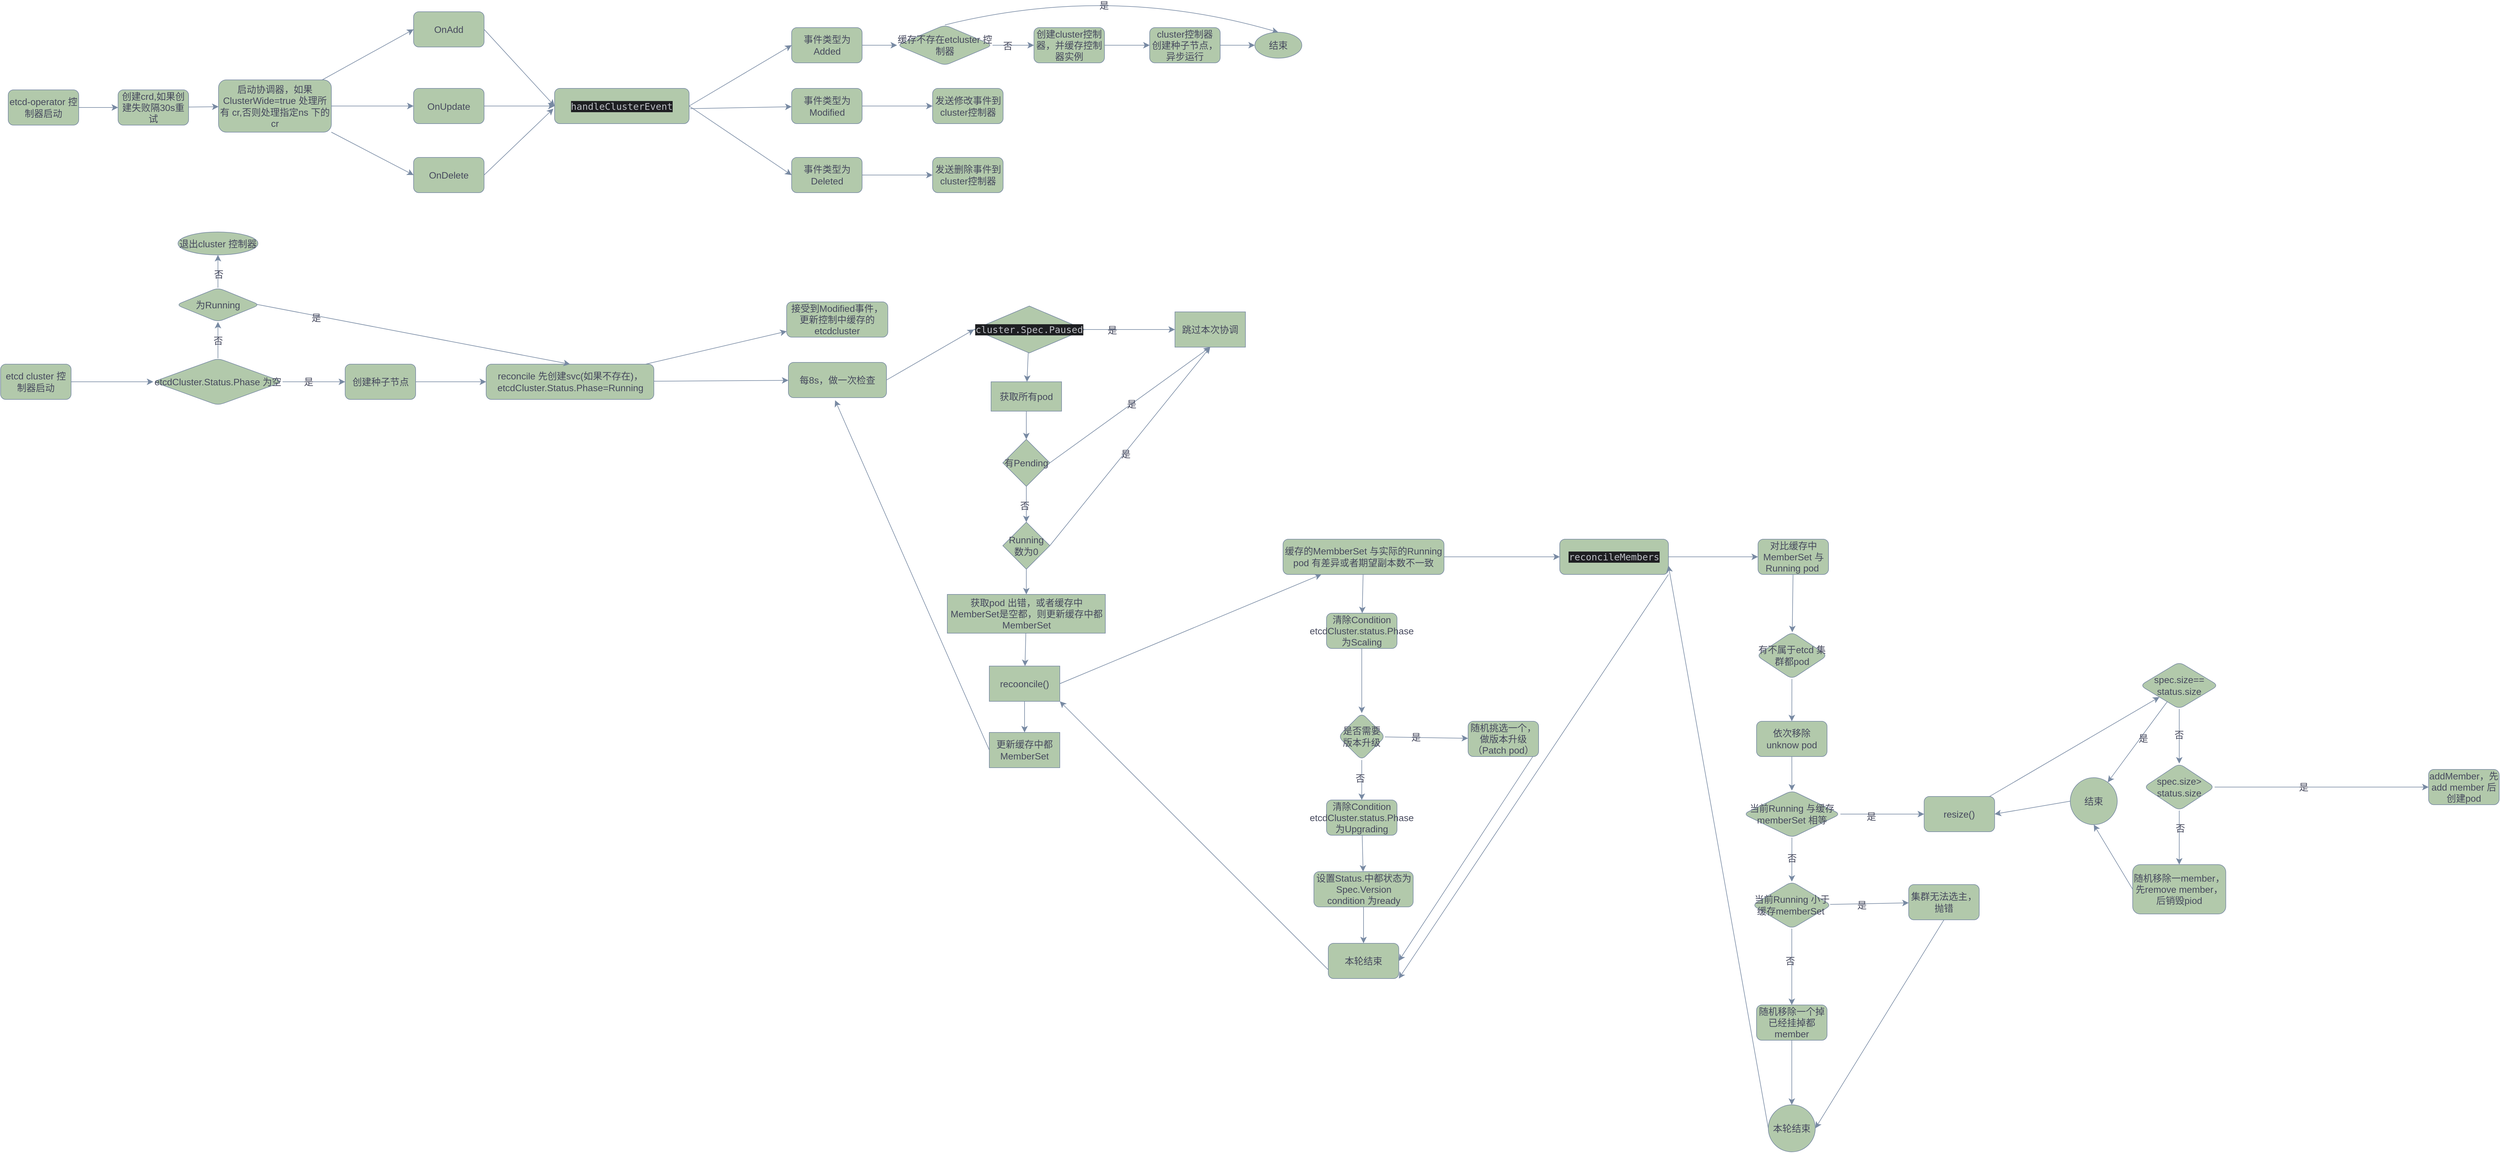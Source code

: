 <mxfile version="21.6.1" type="device">
  <diagram name="第 1 页" id="QfMilVkRRvpR1CRPy8CU">
    <mxGraphModel dx="1672" dy="1399" grid="0" gridSize="10" guides="1" tooltips="1" connect="1" arrows="1" fold="1" page="0" pageScale="1" pageWidth="827" pageHeight="1169" math="0" shadow="0">
      <root>
        <mxCell id="0" />
        <mxCell id="1" parent="0" />
        <mxCell id="2ge_CpL_9uQx44L6cXL9-6" value="" style="edgeStyle=none;curved=1;rounded=0;orthogonalLoop=1;jettySize=auto;html=1;fontSize=12;startSize=8;endSize=8;labelBackgroundColor=none;strokeColor=#788AA3;fontColor=default;" edge="1" parent="1" source="2ge_CpL_9uQx44L6cXL9-1" target="2ge_CpL_9uQx44L6cXL9-5">
          <mxGeometry relative="1" as="geometry" />
        </mxCell>
        <mxCell id="2ge_CpL_9uQx44L6cXL9-1" value="etcd-operator 控制器启动" style="rounded=1;whiteSpace=wrap;html=1;fontSize=16;flipH=1;labelBackgroundColor=none;fillColor=#B2C9AB;strokeColor=#788AA3;fontColor=#46495D;" vertex="1" parent="1">
          <mxGeometry x="-98" y="53" width="120" height="60" as="geometry" />
        </mxCell>
        <mxCell id="2ge_CpL_9uQx44L6cXL9-8" value="" style="edgeStyle=none;curved=1;rounded=0;orthogonalLoop=1;jettySize=auto;html=1;fontSize=12;startSize=8;endSize=8;labelBackgroundColor=none;strokeColor=#788AA3;fontColor=default;" edge="1" parent="1" source="2ge_CpL_9uQx44L6cXL9-5" target="2ge_CpL_9uQx44L6cXL9-7">
          <mxGeometry relative="1" as="geometry" />
        </mxCell>
        <mxCell id="2ge_CpL_9uQx44L6cXL9-5" value="创建crd,如果创建失败隔30s重试" style="whiteSpace=wrap;html=1;fontSize=16;rounded=1;flipH=1;labelBackgroundColor=none;fillColor=#B2C9AB;strokeColor=#788AA3;fontColor=#46495D;" vertex="1" parent="1">
          <mxGeometry x="89" y="53" width="120" height="60" as="geometry" />
        </mxCell>
        <mxCell id="2ge_CpL_9uQx44L6cXL9-10" value="" style="edgeStyle=none;curved=1;rounded=0;orthogonalLoop=1;jettySize=auto;html=1;fontSize=12;startSize=8;endSize=8;entryX=0;entryY=0.5;entryDx=0;entryDy=0;labelBackgroundColor=none;strokeColor=#788AA3;fontColor=default;" edge="1" parent="1" source="2ge_CpL_9uQx44L6cXL9-7" target="2ge_CpL_9uQx44L6cXL9-9">
          <mxGeometry relative="1" as="geometry" />
        </mxCell>
        <mxCell id="2ge_CpL_9uQx44L6cXL9-12" value="" style="edgeStyle=none;curved=1;rounded=0;orthogonalLoop=1;jettySize=auto;html=1;fontSize=12;startSize=8;endSize=8;labelBackgroundColor=none;strokeColor=#788AA3;fontColor=default;" edge="1" parent="1" source="2ge_CpL_9uQx44L6cXL9-7" target="2ge_CpL_9uQx44L6cXL9-11">
          <mxGeometry relative="1" as="geometry" />
        </mxCell>
        <mxCell id="2ge_CpL_9uQx44L6cXL9-13" style="edgeStyle=none;curved=1;rounded=0;orthogonalLoop=1;jettySize=auto;html=1;exitX=1;exitY=1;exitDx=0;exitDy=0;fontSize=12;startSize=8;endSize=8;entryX=0;entryY=0.5;entryDx=0;entryDy=0;labelBackgroundColor=none;strokeColor=#788AA3;fontColor=default;" edge="1" parent="1" source="2ge_CpL_9uQx44L6cXL9-7" target="2ge_CpL_9uQx44L6cXL9-14">
          <mxGeometry relative="1" as="geometry">
            <mxPoint x="582" y="189" as="targetPoint" />
          </mxGeometry>
        </mxCell>
        <mxCell id="2ge_CpL_9uQx44L6cXL9-7" value="启动协调器，如果ClusterWide=true 处理所有 cr,否则处理指定ns 下的cr" style="whiteSpace=wrap;html=1;fontSize=16;rounded=1;flipH=1;labelBackgroundColor=none;fillColor=#B2C9AB;strokeColor=#788AA3;fontColor=#46495D;" vertex="1" parent="1">
          <mxGeometry x="260" y="36" width="192" height="89" as="geometry" />
        </mxCell>
        <mxCell id="2ge_CpL_9uQx44L6cXL9-18" style="edgeStyle=none;curved=1;rounded=0;orthogonalLoop=1;jettySize=auto;html=1;exitX=1;exitY=0.5;exitDx=0;exitDy=0;entryX=0;entryY=0.5;entryDx=0;entryDy=0;fontSize=12;startSize=8;endSize=8;labelBackgroundColor=none;strokeColor=#788AA3;fontColor=default;" edge="1" parent="1" source="2ge_CpL_9uQx44L6cXL9-9" target="2ge_CpL_9uQx44L6cXL9-15">
          <mxGeometry relative="1" as="geometry" />
        </mxCell>
        <mxCell id="2ge_CpL_9uQx44L6cXL9-9" value="OnAdd" style="whiteSpace=wrap;html=1;fontSize=16;rounded=1;labelBackgroundColor=none;fillColor=#B2C9AB;strokeColor=#788AA3;fontColor=#46495D;" vertex="1" parent="1">
          <mxGeometry x="592" y="-80" width="120" height="60" as="geometry" />
        </mxCell>
        <mxCell id="2ge_CpL_9uQx44L6cXL9-16" value="" style="edgeStyle=none;curved=1;rounded=0;orthogonalLoop=1;jettySize=auto;html=1;fontSize=12;startSize=8;endSize=8;labelBackgroundColor=none;strokeColor=#788AA3;fontColor=default;" edge="1" parent="1" source="2ge_CpL_9uQx44L6cXL9-11" target="2ge_CpL_9uQx44L6cXL9-15">
          <mxGeometry relative="1" as="geometry" />
        </mxCell>
        <mxCell id="2ge_CpL_9uQx44L6cXL9-11" value="OnUpdate" style="whiteSpace=wrap;html=1;fontSize=16;rounded=1;labelBackgroundColor=none;fillColor=#B2C9AB;strokeColor=#788AA3;fontColor=#46495D;" vertex="1" parent="1">
          <mxGeometry x="592" y="50.5" width="120" height="60" as="geometry" />
        </mxCell>
        <mxCell id="2ge_CpL_9uQx44L6cXL9-17" style="edgeStyle=none;curved=1;rounded=0;orthogonalLoop=1;jettySize=auto;html=1;exitX=1;exitY=0.5;exitDx=0;exitDy=0;fontSize=12;startSize=8;endSize=8;labelBackgroundColor=none;strokeColor=#788AA3;fontColor=default;" edge="1" parent="1" source="2ge_CpL_9uQx44L6cXL9-14">
          <mxGeometry relative="1" as="geometry">
            <mxPoint x="830" y="85" as="targetPoint" />
          </mxGeometry>
        </mxCell>
        <mxCell id="2ge_CpL_9uQx44L6cXL9-14" value="OnDelete" style="whiteSpace=wrap;html=1;fontSize=16;rounded=1;labelBackgroundColor=none;fillColor=#B2C9AB;strokeColor=#788AA3;fontColor=#46495D;" vertex="1" parent="1">
          <mxGeometry x="592" y="168" width="120" height="60" as="geometry" />
        </mxCell>
        <mxCell id="2ge_CpL_9uQx44L6cXL9-20" value="" style="edgeStyle=none;curved=1;rounded=0;orthogonalLoop=1;jettySize=auto;html=1;fontSize=12;startSize=8;endSize=8;labelBackgroundColor=none;strokeColor=#788AA3;fontColor=default;" edge="1" parent="1" target="2ge_CpL_9uQx44L6cXL9-19">
          <mxGeometry relative="1" as="geometry">
            <mxPoint x="1063" y="85" as="sourcePoint" />
          </mxGeometry>
        </mxCell>
        <mxCell id="2ge_CpL_9uQx44L6cXL9-24" style="edgeStyle=none;curved=1;rounded=0;orthogonalLoop=1;jettySize=auto;html=1;entryX=0;entryY=0.5;entryDx=0;entryDy=0;fontSize=12;startSize=8;endSize=8;exitX=1;exitY=0.5;exitDx=0;exitDy=0;labelBackgroundColor=none;strokeColor=#788AA3;fontColor=default;" edge="1" parent="1" source="2ge_CpL_9uQx44L6cXL9-15" target="2ge_CpL_9uQx44L6cXL9-21">
          <mxGeometry relative="1" as="geometry">
            <mxPoint x="1066" y="74" as="sourcePoint" />
          </mxGeometry>
        </mxCell>
        <mxCell id="2ge_CpL_9uQx44L6cXL9-25" style="edgeStyle=none;curved=1;rounded=0;orthogonalLoop=1;jettySize=auto;html=1;exitX=1;exitY=0.5;exitDx=0;exitDy=0;entryX=0;entryY=0.5;entryDx=0;entryDy=0;fontSize=12;startSize=8;endSize=8;labelBackgroundColor=none;strokeColor=#788AA3;fontColor=default;" edge="1" parent="1" source="2ge_CpL_9uQx44L6cXL9-15" target="2ge_CpL_9uQx44L6cXL9-23">
          <mxGeometry relative="1" as="geometry" />
        </mxCell>
        <mxCell id="2ge_CpL_9uQx44L6cXL9-15" value="&lt;div style=&quot;background-color:#1e1f22;color:#bcbec4&quot;&gt;&lt;pre style=&quot;font-family:&#39;JetBrains Mono&#39;,monospace;font-size:12.0pt;&quot;&gt;handleClusterEvent&lt;/pre&gt;&lt;/div&gt;" style="whiteSpace=wrap;html=1;fontSize=16;rounded=1;labelBackgroundColor=none;fillColor=#B2C9AB;strokeColor=#788AA3;fontColor=#46495D;" vertex="1" parent="1">
          <mxGeometry x="832" y="50.5" width="229" height="60" as="geometry" />
        </mxCell>
        <mxCell id="2ge_CpL_9uQx44L6cXL9-38" value="" style="edgeStyle=none;curved=1;rounded=0;orthogonalLoop=1;jettySize=auto;html=1;fontSize=12;startSize=8;endSize=8;labelBackgroundColor=none;strokeColor=#788AA3;fontColor=default;" edge="1" parent="1" source="2ge_CpL_9uQx44L6cXL9-19" target="2ge_CpL_9uQx44L6cXL9-37">
          <mxGeometry relative="1" as="geometry" />
        </mxCell>
        <mxCell id="2ge_CpL_9uQx44L6cXL9-19" value="事件类型为Modified" style="whiteSpace=wrap;html=1;fontSize=16;rounded=1;labelBackgroundColor=none;fillColor=#B2C9AB;strokeColor=#788AA3;fontColor=#46495D;" vertex="1" parent="1">
          <mxGeometry x="1235.5" y="50.5" width="120" height="60" as="geometry" />
        </mxCell>
        <mxCell id="2ge_CpL_9uQx44L6cXL9-27" value="" style="edgeStyle=none;curved=1;rounded=0;orthogonalLoop=1;jettySize=auto;html=1;fontSize=12;startSize=8;endSize=8;labelBackgroundColor=none;strokeColor=#788AA3;fontColor=default;" edge="1" parent="1" source="2ge_CpL_9uQx44L6cXL9-21" target="2ge_CpL_9uQx44L6cXL9-26">
          <mxGeometry relative="1" as="geometry" />
        </mxCell>
        <mxCell id="2ge_CpL_9uQx44L6cXL9-21" value="事件类型为Added" style="whiteSpace=wrap;html=1;fontSize=16;rounded=1;labelBackgroundColor=none;fillColor=#B2C9AB;strokeColor=#788AA3;fontColor=#46495D;" vertex="1" parent="1">
          <mxGeometry x="1235.5" y="-53" width="120" height="60" as="geometry" />
        </mxCell>
        <mxCell id="2ge_CpL_9uQx44L6cXL9-40" value="" style="edgeStyle=none;curved=1;rounded=0;orthogonalLoop=1;jettySize=auto;html=1;fontSize=12;startSize=8;endSize=8;labelBackgroundColor=none;strokeColor=#788AA3;fontColor=default;" edge="1" parent="1" source="2ge_CpL_9uQx44L6cXL9-23" target="2ge_CpL_9uQx44L6cXL9-39">
          <mxGeometry relative="1" as="geometry" />
        </mxCell>
        <mxCell id="2ge_CpL_9uQx44L6cXL9-23" value="事件类型为Deleted" style="whiteSpace=wrap;html=1;fontSize=16;rounded=1;labelBackgroundColor=none;fillColor=#B2C9AB;strokeColor=#788AA3;fontColor=#46495D;" vertex="1" parent="1">
          <mxGeometry x="1235.5" y="168" width="120" height="60" as="geometry" />
        </mxCell>
        <mxCell id="2ge_CpL_9uQx44L6cXL9-29" value="" style="edgeStyle=none;curved=1;rounded=0;orthogonalLoop=1;jettySize=auto;html=1;fontSize=12;startSize=8;endSize=8;labelBackgroundColor=none;strokeColor=#788AA3;fontColor=default;" edge="1" parent="1" source="2ge_CpL_9uQx44L6cXL9-26" target="2ge_CpL_9uQx44L6cXL9-28">
          <mxGeometry relative="1" as="geometry" />
        </mxCell>
        <mxCell id="2ge_CpL_9uQx44L6cXL9-30" value="否" style="edgeLabel;html=1;align=center;verticalAlign=middle;resizable=0;points=[];fontSize=16;labelBackgroundColor=none;fontColor=#46495D;" vertex="1" connectable="0" parent="2ge_CpL_9uQx44L6cXL9-29">
          <mxGeometry x="-0.313" y="-1" relative="1" as="geometry">
            <mxPoint x="1" as="offset" />
          </mxGeometry>
        </mxCell>
        <mxCell id="2ge_CpL_9uQx44L6cXL9-35" style="edgeStyle=none;curved=1;rounded=0;orthogonalLoop=1;jettySize=auto;html=1;exitX=0.5;exitY=0;exitDx=0;exitDy=0;entryX=0.5;entryY=0;entryDx=0;entryDy=0;fontSize=12;startSize=8;endSize=8;labelBackgroundColor=none;strokeColor=#788AA3;fontColor=default;" edge="1" parent="1" source="2ge_CpL_9uQx44L6cXL9-26" target="2ge_CpL_9uQx44L6cXL9-33">
          <mxGeometry relative="1" as="geometry">
            <Array as="points">
              <mxPoint x="1780" y="-128" />
            </Array>
          </mxGeometry>
        </mxCell>
        <mxCell id="2ge_CpL_9uQx44L6cXL9-36" value="是" style="edgeLabel;html=1;align=center;verticalAlign=middle;resizable=0;points=[];fontSize=16;labelBackgroundColor=none;fontColor=#46495D;" vertex="1" connectable="0" parent="2ge_CpL_9uQx44L6cXL9-35">
          <mxGeometry x="-0.079" y="-33" relative="1" as="geometry">
            <mxPoint as="offset" />
          </mxGeometry>
        </mxCell>
        <mxCell id="2ge_CpL_9uQx44L6cXL9-26" value="缓存不存在etcluster 控制器" style="rhombus;whiteSpace=wrap;html=1;fontSize=16;rounded=1;labelBackgroundColor=none;fillColor=#B2C9AB;strokeColor=#788AA3;fontColor=#46495D;" vertex="1" parent="1">
          <mxGeometry x="1415" y="-57.5" width="162.5" height="69" as="geometry" />
        </mxCell>
        <mxCell id="2ge_CpL_9uQx44L6cXL9-32" value="" style="edgeStyle=none;curved=1;rounded=0;orthogonalLoop=1;jettySize=auto;html=1;fontSize=12;startSize=8;endSize=8;labelBackgroundColor=none;strokeColor=#788AA3;fontColor=default;" edge="1" parent="1" source="2ge_CpL_9uQx44L6cXL9-28" target="2ge_CpL_9uQx44L6cXL9-31">
          <mxGeometry relative="1" as="geometry" />
        </mxCell>
        <mxCell id="2ge_CpL_9uQx44L6cXL9-28" value="创建cluster控制器，并缓存控制器实例" style="whiteSpace=wrap;html=1;fontSize=16;rounded=1;labelBackgroundColor=none;fillColor=#B2C9AB;strokeColor=#788AA3;fontColor=#46495D;" vertex="1" parent="1">
          <mxGeometry x="1648" y="-53" width="120" height="60" as="geometry" />
        </mxCell>
        <mxCell id="2ge_CpL_9uQx44L6cXL9-34" value="" style="edgeStyle=none;curved=1;rounded=0;orthogonalLoop=1;jettySize=auto;html=1;fontSize=12;startSize=8;endSize=8;labelBackgroundColor=none;strokeColor=#788AA3;fontColor=default;" edge="1" parent="1" source="2ge_CpL_9uQx44L6cXL9-31" target="2ge_CpL_9uQx44L6cXL9-33">
          <mxGeometry relative="1" as="geometry" />
        </mxCell>
        <mxCell id="2ge_CpL_9uQx44L6cXL9-31" value="cluster控制器&lt;br&gt;创建种子节点，异步运行" style="whiteSpace=wrap;html=1;fontSize=16;rounded=1;labelBackgroundColor=none;fillColor=#B2C9AB;strokeColor=#788AA3;fontColor=#46495D;" vertex="1" parent="1">
          <mxGeometry x="1845" y="-53" width="120" height="60" as="geometry" />
        </mxCell>
        <mxCell id="2ge_CpL_9uQx44L6cXL9-33" value="结束" style="ellipse;whiteSpace=wrap;html=1;fontSize=16;rounded=1;labelBackgroundColor=none;fillColor=#B2C9AB;strokeColor=#788AA3;fontColor=#46495D;" vertex="1" parent="1">
          <mxGeometry x="2024" y="-45" width="80" height="44" as="geometry" />
        </mxCell>
        <mxCell id="2ge_CpL_9uQx44L6cXL9-37" value="发送修改事件到cluster控制器" style="whiteSpace=wrap;html=1;fontSize=16;rounded=1;labelBackgroundColor=none;fillColor=#B2C9AB;strokeColor=#788AA3;fontColor=#46495D;" vertex="1" parent="1">
          <mxGeometry x="1475.5" y="50.5" width="120" height="60" as="geometry" />
        </mxCell>
        <mxCell id="2ge_CpL_9uQx44L6cXL9-39" value="发送删除事件到cluster控制器" style="whiteSpace=wrap;html=1;fontSize=16;rounded=1;labelBackgroundColor=none;fillColor=#B2C9AB;strokeColor=#788AA3;fontColor=#46495D;" vertex="1" parent="1">
          <mxGeometry x="1475.5" y="168" width="120" height="60" as="geometry" />
        </mxCell>
        <mxCell id="2ge_CpL_9uQx44L6cXL9-49" value="" style="edgeStyle=none;curved=1;rounded=0;orthogonalLoop=1;jettySize=auto;html=1;fontSize=12;startSize=8;endSize=8;labelBackgroundColor=none;strokeColor=#788AA3;fontColor=default;" edge="1" parent="1" source="2ge_CpL_9uQx44L6cXL9-41" target="2ge_CpL_9uQx44L6cXL9-48">
          <mxGeometry relative="1" as="geometry" />
        </mxCell>
        <mxCell id="2ge_CpL_9uQx44L6cXL9-41" value="etcd cluster 控制器启动" style="rounded=1;whiteSpace=wrap;html=1;fontSize=16;labelBackgroundColor=none;fillColor=#B2C9AB;strokeColor=#788AA3;fontColor=#46495D;" vertex="1" parent="1">
          <mxGeometry x="-111" y="520" width="120" height="60" as="geometry" />
        </mxCell>
        <mxCell id="2ge_CpL_9uQx44L6cXL9-47" value="" style="edgeStyle=none;curved=1;rounded=0;orthogonalLoop=1;jettySize=auto;html=1;fontSize=12;startSize=8;endSize=8;labelBackgroundColor=none;strokeColor=#788AA3;fontColor=default;" edge="1" parent="1" source="2ge_CpL_9uQx44L6cXL9-44" target="2ge_CpL_9uQx44L6cXL9-46">
          <mxGeometry relative="1" as="geometry" />
        </mxCell>
        <mxCell id="2ge_CpL_9uQx44L6cXL9-44" value="创建种子节点" style="whiteSpace=wrap;html=1;fontSize=16;rounded=1;labelBackgroundColor=none;fillColor=#B2C9AB;strokeColor=#788AA3;fontColor=#46495D;" vertex="1" parent="1">
          <mxGeometry x="475.5" y="520" width="120" height="60" as="geometry" />
        </mxCell>
        <mxCell id="2ge_CpL_9uQx44L6cXL9-61" value="" style="edgeStyle=none;curved=1;rounded=0;orthogonalLoop=1;jettySize=auto;html=1;fontSize=12;startSize=8;endSize=8;labelBackgroundColor=none;strokeColor=#788AA3;fontColor=default;" edge="1" parent="1" source="2ge_CpL_9uQx44L6cXL9-46" target="2ge_CpL_9uQx44L6cXL9-60">
          <mxGeometry relative="1" as="geometry" />
        </mxCell>
        <mxCell id="2ge_CpL_9uQx44L6cXL9-63" value="" style="edgeStyle=none;curved=1;rounded=0;orthogonalLoop=1;jettySize=auto;html=1;fontSize=12;startSize=8;endSize=8;labelBackgroundColor=none;strokeColor=#788AA3;fontColor=default;" edge="1" parent="1" source="2ge_CpL_9uQx44L6cXL9-46" target="2ge_CpL_9uQx44L6cXL9-62">
          <mxGeometry relative="1" as="geometry" />
        </mxCell>
        <mxCell id="2ge_CpL_9uQx44L6cXL9-46" value="reconcile 先创建svc(如果不存在)，etcdCluster.Status.Phase=Running" style="whiteSpace=wrap;html=1;fontSize=16;rounded=1;labelBackgroundColor=none;fillColor=#B2C9AB;strokeColor=#788AA3;fontColor=#46495D;" vertex="1" parent="1">
          <mxGeometry x="715.5" y="520" width="285.5" height="60" as="geometry" />
        </mxCell>
        <mxCell id="2ge_CpL_9uQx44L6cXL9-50" style="edgeStyle=none;curved=1;rounded=0;orthogonalLoop=1;jettySize=auto;html=1;entryX=0;entryY=0.5;entryDx=0;entryDy=0;fontSize=12;startSize=8;endSize=8;labelBackgroundColor=none;strokeColor=#788AA3;fontColor=default;" edge="1" parent="1" source="2ge_CpL_9uQx44L6cXL9-48" target="2ge_CpL_9uQx44L6cXL9-44">
          <mxGeometry relative="1" as="geometry" />
        </mxCell>
        <mxCell id="2ge_CpL_9uQx44L6cXL9-51" value="是" style="edgeLabel;html=1;align=center;verticalAlign=middle;resizable=0;points=[];fontSize=16;labelBackgroundColor=none;fontColor=#46495D;" vertex="1" connectable="0" parent="2ge_CpL_9uQx44L6cXL9-50">
          <mxGeometry x="-0.174" relative="1" as="geometry">
            <mxPoint as="offset" />
          </mxGeometry>
        </mxCell>
        <mxCell id="2ge_CpL_9uQx44L6cXL9-53" value="" style="edgeStyle=none;curved=1;rounded=0;orthogonalLoop=1;jettySize=auto;html=1;fontSize=12;startSize=8;endSize=8;labelBackgroundColor=none;strokeColor=#788AA3;fontColor=default;" edge="1" parent="1" source="2ge_CpL_9uQx44L6cXL9-48" target="2ge_CpL_9uQx44L6cXL9-52">
          <mxGeometry relative="1" as="geometry" />
        </mxCell>
        <mxCell id="2ge_CpL_9uQx44L6cXL9-56" value="否" style="edgeLabel;html=1;align=center;verticalAlign=middle;resizable=0;points=[];fontSize=16;labelBackgroundColor=none;fontColor=#46495D;" vertex="1" connectable="0" parent="2ge_CpL_9uQx44L6cXL9-53">
          <mxGeometry x="-0.032" relative="1" as="geometry">
            <mxPoint as="offset" />
          </mxGeometry>
        </mxCell>
        <mxCell id="2ge_CpL_9uQx44L6cXL9-48" value="etcdCluster.Status.Phase 为空" style="rhombus;whiteSpace=wrap;html=1;fontSize=16;rounded=1;labelBackgroundColor=none;fillColor=#B2C9AB;strokeColor=#788AA3;fontColor=#46495D;" vertex="1" parent="1">
          <mxGeometry x="149" y="510" width="220" height="80" as="geometry" />
        </mxCell>
        <mxCell id="2ge_CpL_9uQx44L6cXL9-54" style="edgeStyle=none;curved=1;rounded=0;orthogonalLoop=1;jettySize=auto;html=1;entryX=0.5;entryY=0;entryDx=0;entryDy=0;fontSize=12;startSize=8;endSize=8;exitX=0.958;exitY=0.483;exitDx=0;exitDy=0;exitPerimeter=0;labelBackgroundColor=none;strokeColor=#788AA3;fontColor=default;" edge="1" parent="1" source="2ge_CpL_9uQx44L6cXL9-52" target="2ge_CpL_9uQx44L6cXL9-46">
          <mxGeometry relative="1" as="geometry" />
        </mxCell>
        <mxCell id="2ge_CpL_9uQx44L6cXL9-55" value="是" style="edgeLabel;html=1;align=center;verticalAlign=middle;resizable=0;points=[];fontSize=16;labelBackgroundColor=none;fontColor=#46495D;" vertex="1" connectable="0" parent="2ge_CpL_9uQx44L6cXL9-54">
          <mxGeometry x="-0.616" y="-3" relative="1" as="geometry">
            <mxPoint as="offset" />
          </mxGeometry>
        </mxCell>
        <mxCell id="2ge_CpL_9uQx44L6cXL9-58" value="" style="edgeStyle=none;curved=1;rounded=0;orthogonalLoop=1;jettySize=auto;html=1;fontSize=12;startSize=8;endSize=8;labelBackgroundColor=none;strokeColor=#788AA3;fontColor=default;" edge="1" parent="1" source="2ge_CpL_9uQx44L6cXL9-52" target="2ge_CpL_9uQx44L6cXL9-57">
          <mxGeometry relative="1" as="geometry" />
        </mxCell>
        <mxCell id="2ge_CpL_9uQx44L6cXL9-59" value="否" style="edgeLabel;html=1;align=center;verticalAlign=middle;resizable=0;points=[];fontSize=16;labelBackgroundColor=none;fontColor=#46495D;" vertex="1" connectable="0" parent="2ge_CpL_9uQx44L6cXL9-58">
          <mxGeometry x="-0.173" y="-1" relative="1" as="geometry">
            <mxPoint as="offset" />
          </mxGeometry>
        </mxCell>
        <mxCell id="2ge_CpL_9uQx44L6cXL9-52" value="为Running" style="rhombus;whiteSpace=wrap;html=1;fontSize=16;rounded=1;labelBackgroundColor=none;fillColor=#B2C9AB;strokeColor=#788AA3;fontColor=#46495D;" vertex="1" parent="1">
          <mxGeometry x="188" y="390" width="142" height="58" as="geometry" />
        </mxCell>
        <mxCell id="2ge_CpL_9uQx44L6cXL9-57" value="退出cluster 控制器" style="ellipse;whiteSpace=wrap;html=1;fontSize=16;rounded=1;labelBackgroundColor=none;fillColor=#B2C9AB;strokeColor=#788AA3;fontColor=#46495D;" vertex="1" parent="1">
          <mxGeometry x="191" y="295" width="136" height="39" as="geometry" />
        </mxCell>
        <mxCell id="2ge_CpL_9uQx44L6cXL9-60" value="接受到Modified事件，更新控制中缓存的etcdcluster" style="whiteSpace=wrap;html=1;fontSize=16;rounded=1;labelBackgroundColor=none;fillColor=#B2C9AB;strokeColor=#788AA3;fontColor=#46495D;" vertex="1" parent="1">
          <mxGeometry x="1227" y="414" width="172.25" height="60" as="geometry" />
        </mxCell>
        <mxCell id="2ge_CpL_9uQx44L6cXL9-66" style="edgeStyle=none;curved=1;rounded=0;orthogonalLoop=1;jettySize=auto;html=1;exitX=1;exitY=0.5;exitDx=0;exitDy=0;fontSize=12;startSize=8;endSize=8;entryX=0;entryY=0.5;entryDx=0;entryDy=0;labelBackgroundColor=none;strokeColor=#788AA3;fontColor=default;" edge="1" parent="1" source="2ge_CpL_9uQx44L6cXL9-62" target="2ge_CpL_9uQx44L6cXL9-67">
          <mxGeometry relative="1" as="geometry">
            <mxPoint x="1507" y="469.5" as="targetPoint" />
          </mxGeometry>
        </mxCell>
        <mxCell id="2ge_CpL_9uQx44L6cXL9-62" value="每8s，做一次检查" style="whiteSpace=wrap;html=1;fontSize=16;rounded=1;labelBackgroundColor=none;fillColor=#B2C9AB;strokeColor=#788AA3;fontColor=#46495D;" vertex="1" parent="1">
          <mxGeometry x="1230" y="517" width="167" height="60" as="geometry" />
        </mxCell>
        <mxCell id="2ge_CpL_9uQx44L6cXL9-69" value="" style="edgeStyle=none;curved=1;rounded=0;orthogonalLoop=1;jettySize=auto;html=1;fontSize=12;startSize=8;endSize=8;labelBackgroundColor=none;strokeColor=#788AA3;fontColor=default;" edge="1" parent="1" source="2ge_CpL_9uQx44L6cXL9-67" target="2ge_CpL_9uQx44L6cXL9-68">
          <mxGeometry relative="1" as="geometry" />
        </mxCell>
        <mxCell id="2ge_CpL_9uQx44L6cXL9-70" value="是" style="edgeLabel;html=1;align=center;verticalAlign=middle;resizable=0;points=[];fontSize=16;labelBackgroundColor=none;fontColor=#46495D;" vertex="1" connectable="0" parent="2ge_CpL_9uQx44L6cXL9-69">
          <mxGeometry x="-0.409" relative="1" as="geometry">
            <mxPoint x="1" y="1" as="offset" />
          </mxGeometry>
        </mxCell>
        <mxCell id="2ge_CpL_9uQx44L6cXL9-72" value="" style="edgeStyle=none;curved=1;rounded=0;orthogonalLoop=1;jettySize=auto;html=1;fontSize=12;startSize=8;endSize=8;labelBackgroundColor=none;strokeColor=#788AA3;fontColor=default;" edge="1" parent="1" source="2ge_CpL_9uQx44L6cXL9-67" target="2ge_CpL_9uQx44L6cXL9-71">
          <mxGeometry relative="1" as="geometry" />
        </mxCell>
        <mxCell id="2ge_CpL_9uQx44L6cXL9-67" value="&lt;div style=&quot;background-color:#1e1f22;color:#bcbec4&quot;&gt;&lt;pre style=&quot;font-family:&#39;JetBrains Mono&#39;,monospace;font-size:12.0pt;&quot;&gt;cluster.Spec.Paused&lt;/pre&gt;&lt;/div&gt;" style="rhombus;whiteSpace=wrap;html=1;fontSize=16;labelBackgroundColor=none;fillColor=#B2C9AB;strokeColor=#788AA3;fontColor=#46495D;" vertex="1" parent="1">
          <mxGeometry x="1546" y="421" width="188" height="80" as="geometry" />
        </mxCell>
        <mxCell id="2ge_CpL_9uQx44L6cXL9-68" value="跳过本次协调" style="whiteSpace=wrap;html=1;fontSize=16;labelBackgroundColor=none;fillColor=#B2C9AB;strokeColor=#788AA3;fontColor=#46495D;" vertex="1" parent="1">
          <mxGeometry x="1888" y="431" width="120" height="60" as="geometry" />
        </mxCell>
        <mxCell id="2ge_CpL_9uQx44L6cXL9-74" value="" style="edgeStyle=none;curved=1;rounded=0;orthogonalLoop=1;jettySize=auto;html=1;fontSize=12;startSize=8;endSize=8;labelBackgroundColor=none;strokeColor=#788AA3;fontColor=default;" edge="1" parent="1" source="2ge_CpL_9uQx44L6cXL9-71" target="2ge_CpL_9uQx44L6cXL9-73">
          <mxGeometry relative="1" as="geometry" />
        </mxCell>
        <mxCell id="2ge_CpL_9uQx44L6cXL9-71" value="获取所有pod" style="whiteSpace=wrap;html=1;fontSize=16;labelBackgroundColor=none;fillColor=#B2C9AB;strokeColor=#788AA3;fontColor=#46495D;" vertex="1" parent="1">
          <mxGeometry x="1575" y="550" width="120" height="50" as="geometry" />
        </mxCell>
        <mxCell id="2ge_CpL_9uQx44L6cXL9-75" style="edgeStyle=none;curved=1;rounded=0;orthogonalLoop=1;jettySize=auto;html=1;exitX=1;exitY=0.5;exitDx=0;exitDy=0;entryX=0.5;entryY=1;entryDx=0;entryDy=0;fontSize=12;startSize=8;endSize=8;labelBackgroundColor=none;strokeColor=#788AA3;fontColor=default;" edge="1" parent="1" source="2ge_CpL_9uQx44L6cXL9-73" target="2ge_CpL_9uQx44L6cXL9-68">
          <mxGeometry relative="1" as="geometry" />
        </mxCell>
        <mxCell id="2ge_CpL_9uQx44L6cXL9-76" value="是" style="edgeLabel;html=1;align=center;verticalAlign=middle;resizable=0;points=[];fontSize=16;labelBackgroundColor=none;fontColor=#46495D;" vertex="1" connectable="0" parent="2ge_CpL_9uQx44L6cXL9-75">
          <mxGeometry x="0.013" relative="1" as="geometry">
            <mxPoint as="offset" />
          </mxGeometry>
        </mxCell>
        <mxCell id="2ge_CpL_9uQx44L6cXL9-78" value="" style="edgeStyle=none;curved=1;rounded=0;orthogonalLoop=1;jettySize=auto;html=1;fontSize=12;startSize=8;endSize=8;labelBackgroundColor=none;strokeColor=#788AA3;fontColor=default;" edge="1" parent="1" source="2ge_CpL_9uQx44L6cXL9-73" target="2ge_CpL_9uQx44L6cXL9-77">
          <mxGeometry relative="1" as="geometry" />
        </mxCell>
        <mxCell id="2ge_CpL_9uQx44L6cXL9-79" value="否" style="edgeLabel;html=1;align=center;verticalAlign=middle;resizable=0;points=[];fontSize=16;labelBackgroundColor=none;fontColor=#46495D;" vertex="1" connectable="0" parent="2ge_CpL_9uQx44L6cXL9-78">
          <mxGeometry x="0.069" y="-3" relative="1" as="geometry">
            <mxPoint as="offset" />
          </mxGeometry>
        </mxCell>
        <mxCell id="2ge_CpL_9uQx44L6cXL9-73" value="有Pending" style="rhombus;whiteSpace=wrap;html=1;fontSize=16;labelBackgroundColor=none;fillColor=#B2C9AB;strokeColor=#788AA3;fontColor=#46495D;" vertex="1" parent="1">
          <mxGeometry x="1595" y="648" width="80" height="80" as="geometry" />
        </mxCell>
        <mxCell id="2ge_CpL_9uQx44L6cXL9-80" style="edgeStyle=none;curved=1;rounded=0;orthogonalLoop=1;jettySize=auto;html=1;exitX=1;exitY=0.5;exitDx=0;exitDy=0;entryX=0.5;entryY=1;entryDx=0;entryDy=0;fontSize=12;startSize=8;endSize=8;labelBackgroundColor=none;strokeColor=#788AA3;fontColor=default;" edge="1" parent="1" source="2ge_CpL_9uQx44L6cXL9-77" target="2ge_CpL_9uQx44L6cXL9-68">
          <mxGeometry relative="1" as="geometry" />
        </mxCell>
        <mxCell id="2ge_CpL_9uQx44L6cXL9-81" value="是" style="edgeLabel;html=1;align=center;verticalAlign=middle;resizable=0;points=[];fontSize=16;labelBackgroundColor=none;fontColor=#46495D;" vertex="1" connectable="0" parent="2ge_CpL_9uQx44L6cXL9-80">
          <mxGeometry x="-0.069" y="-2" relative="1" as="geometry">
            <mxPoint as="offset" />
          </mxGeometry>
        </mxCell>
        <mxCell id="2ge_CpL_9uQx44L6cXL9-83" value="" style="edgeStyle=none;curved=1;rounded=0;orthogonalLoop=1;jettySize=auto;html=1;fontSize=12;startSize=8;endSize=8;labelBackgroundColor=none;strokeColor=#788AA3;fontColor=default;" edge="1" parent="1" source="2ge_CpL_9uQx44L6cXL9-77" target="2ge_CpL_9uQx44L6cXL9-82">
          <mxGeometry relative="1" as="geometry" />
        </mxCell>
        <mxCell id="2ge_CpL_9uQx44L6cXL9-77" value="Running 数为0" style="rhombus;whiteSpace=wrap;html=1;fontSize=16;labelBackgroundColor=none;fillColor=#B2C9AB;strokeColor=#788AA3;fontColor=#46495D;" vertex="1" parent="1">
          <mxGeometry x="1595" y="789" width="80" height="80" as="geometry" />
        </mxCell>
        <mxCell id="2ge_CpL_9uQx44L6cXL9-85" value="" style="edgeStyle=none;curved=1;rounded=0;orthogonalLoop=1;jettySize=auto;html=1;fontSize=12;startSize=8;endSize=8;labelBackgroundColor=none;strokeColor=#788AA3;fontColor=default;" edge="1" parent="1" source="2ge_CpL_9uQx44L6cXL9-82" target="2ge_CpL_9uQx44L6cXL9-84">
          <mxGeometry relative="1" as="geometry" />
        </mxCell>
        <mxCell id="2ge_CpL_9uQx44L6cXL9-82" value="获取pod 出错，或者缓存中MemberSet是空都，则更新缓存中都MemberSet" style="whiteSpace=wrap;html=1;fontSize=16;labelBackgroundColor=none;fillColor=#B2C9AB;strokeColor=#788AA3;fontColor=#46495D;" vertex="1" parent="1">
          <mxGeometry x="1500.5" y="912" width="269" height="66" as="geometry" />
        </mxCell>
        <mxCell id="2ge_CpL_9uQx44L6cXL9-87" value="" style="edgeStyle=none;curved=1;rounded=0;orthogonalLoop=1;jettySize=auto;html=1;fontSize=12;startSize=8;endSize=8;labelBackgroundColor=none;strokeColor=#788AA3;fontColor=default;" edge="1" parent="1" source="2ge_CpL_9uQx44L6cXL9-84" target="2ge_CpL_9uQx44L6cXL9-86">
          <mxGeometry relative="1" as="geometry" />
        </mxCell>
        <mxCell id="2ge_CpL_9uQx44L6cXL9-89" style="edgeStyle=none;curved=1;rounded=0;orthogonalLoop=1;jettySize=auto;html=1;exitX=1;exitY=0.5;exitDx=0;exitDy=0;fontSize=12;startSize=8;endSize=8;labelBackgroundColor=none;strokeColor=#788AA3;fontColor=default;" edge="1" parent="1" source="2ge_CpL_9uQx44L6cXL9-84" target="2ge_CpL_9uQx44L6cXL9-90">
          <mxGeometry relative="1" as="geometry">
            <mxPoint x="2130.75" y="846.5" as="targetPoint" />
          </mxGeometry>
        </mxCell>
        <mxCell id="2ge_CpL_9uQx44L6cXL9-84" value="recooncile()" style="whiteSpace=wrap;html=1;fontSize=16;labelBackgroundColor=none;fillColor=#B2C9AB;strokeColor=#788AA3;fontColor=#46495D;" vertex="1" parent="1">
          <mxGeometry x="1572" y="1034" width="120" height="60" as="geometry" />
        </mxCell>
        <mxCell id="2ge_CpL_9uQx44L6cXL9-88" style="edgeStyle=none;curved=1;rounded=0;orthogonalLoop=1;jettySize=auto;html=1;exitX=0;exitY=0.5;exitDx=0;exitDy=0;fontSize=12;startSize=8;endSize=8;labelBackgroundColor=none;strokeColor=#788AA3;fontColor=default;" edge="1" parent="1" source="2ge_CpL_9uQx44L6cXL9-86">
          <mxGeometry relative="1" as="geometry">
            <mxPoint x="1309.5" y="581.5" as="targetPoint" />
          </mxGeometry>
        </mxCell>
        <mxCell id="2ge_CpL_9uQx44L6cXL9-86" value="更新缓存中都MemberSet" style="whiteSpace=wrap;html=1;fontSize=16;labelBackgroundColor=none;fillColor=#B2C9AB;strokeColor=#788AA3;fontColor=#46495D;" vertex="1" parent="1">
          <mxGeometry x="1572" y="1147" width="120" height="60" as="geometry" />
        </mxCell>
        <mxCell id="2ge_CpL_9uQx44L6cXL9-92" value="" style="edgeStyle=none;curved=1;rounded=0;orthogonalLoop=1;jettySize=auto;html=1;fontSize=12;startSize=8;endSize=8;labelBackgroundColor=none;strokeColor=#788AA3;fontColor=default;" edge="1" parent="1" source="2ge_CpL_9uQx44L6cXL9-90" target="2ge_CpL_9uQx44L6cXL9-91">
          <mxGeometry relative="1" as="geometry" />
        </mxCell>
        <mxCell id="2ge_CpL_9uQx44L6cXL9-94" value="" style="edgeStyle=none;curved=1;rounded=0;orthogonalLoop=1;jettySize=auto;html=1;fontSize=12;startSize=8;endSize=8;labelBackgroundColor=none;strokeColor=#788AA3;fontColor=default;" edge="1" parent="1" source="2ge_CpL_9uQx44L6cXL9-90" target="2ge_CpL_9uQx44L6cXL9-93">
          <mxGeometry relative="1" as="geometry" />
        </mxCell>
        <mxCell id="2ge_CpL_9uQx44L6cXL9-90" value="缓存的MembberSet 与实际的Running pod 有差异或者期望副本数不一致" style="rounded=1;whiteSpace=wrap;html=1;fontSize=16;labelBackgroundColor=none;fillColor=#B2C9AB;strokeColor=#788AA3;fontColor=#46495D;" vertex="1" parent="1">
          <mxGeometry x="2072" y="818" width="274" height="60" as="geometry" />
        </mxCell>
        <mxCell id="2ge_CpL_9uQx44L6cXL9-114" style="edgeStyle=none;curved=1;rounded=0;orthogonalLoop=1;jettySize=auto;html=1;exitX=1;exitY=1;exitDx=0;exitDy=0;entryX=1;entryY=1;entryDx=0;entryDy=0;fontSize=12;startSize=8;endSize=8;labelBackgroundColor=none;strokeColor=#788AA3;fontColor=default;" edge="1" parent="1" source="2ge_CpL_9uQx44L6cXL9-91" target="2ge_CpL_9uQx44L6cXL9-109">
          <mxGeometry relative="1" as="geometry" />
        </mxCell>
        <mxCell id="2ge_CpL_9uQx44L6cXL9-116" value="" style="edgeStyle=none;curved=1;rounded=0;orthogonalLoop=1;jettySize=auto;html=1;fontSize=12;startSize=8;endSize=8;labelBackgroundColor=none;strokeColor=#788AA3;fontColor=default;" edge="1" parent="1" source="2ge_CpL_9uQx44L6cXL9-91" target="2ge_CpL_9uQx44L6cXL9-115">
          <mxGeometry relative="1" as="geometry" />
        </mxCell>
        <mxCell id="2ge_CpL_9uQx44L6cXL9-91" value="&lt;div style=&quot;background-color:#1e1f22;color:#bcbec4&quot;&gt;&lt;pre style=&quot;font-family:&#39;JetBrains Mono&#39;,monospace;font-size:12.0pt;&quot;&gt;reconcileMembers&lt;/pre&gt;&lt;/div&gt;" style="whiteSpace=wrap;html=1;fontSize=16;rounded=1;labelBackgroundColor=none;fillColor=#B2C9AB;strokeColor=#788AA3;fontColor=#46495D;" vertex="1" parent="1">
          <mxGeometry x="2543" y="818" width="185" height="60" as="geometry" />
        </mxCell>
        <mxCell id="2ge_CpL_9uQx44L6cXL9-96" value="" style="edgeStyle=none;curved=1;rounded=0;orthogonalLoop=1;jettySize=auto;html=1;fontSize=12;startSize=8;endSize=8;labelBackgroundColor=none;strokeColor=#788AA3;fontColor=default;" edge="1" parent="1" source="2ge_CpL_9uQx44L6cXL9-93" target="2ge_CpL_9uQx44L6cXL9-95">
          <mxGeometry relative="1" as="geometry" />
        </mxCell>
        <mxCell id="2ge_CpL_9uQx44L6cXL9-93" value="清除Condition&lt;br&gt;etcdCluster.status.Phase&lt;br&gt;为Scaling" style="whiteSpace=wrap;html=1;fontSize=16;rounded=1;labelBackgroundColor=none;fillColor=#B2C9AB;strokeColor=#788AA3;fontColor=#46495D;" vertex="1" parent="1">
          <mxGeometry x="2146" y="944" width="120" height="60" as="geometry" />
        </mxCell>
        <mxCell id="2ge_CpL_9uQx44L6cXL9-98" value="" style="edgeStyle=none;curved=1;rounded=0;orthogonalLoop=1;jettySize=auto;html=1;fontSize=12;startSize=8;endSize=8;labelBackgroundColor=none;strokeColor=#788AA3;fontColor=default;" edge="1" parent="1" source="2ge_CpL_9uQx44L6cXL9-95" target="2ge_CpL_9uQx44L6cXL9-97">
          <mxGeometry relative="1" as="geometry" />
        </mxCell>
        <mxCell id="2ge_CpL_9uQx44L6cXL9-99" value="是" style="edgeLabel;html=1;align=center;verticalAlign=middle;resizable=0;points=[];fontSize=16;labelBackgroundColor=none;fontColor=#46495D;" vertex="1" connectable="0" parent="2ge_CpL_9uQx44L6cXL9-98">
          <mxGeometry x="-0.262" y="1" relative="1" as="geometry">
            <mxPoint as="offset" />
          </mxGeometry>
        </mxCell>
        <mxCell id="2ge_CpL_9uQx44L6cXL9-102" style="edgeStyle=none;curved=1;rounded=0;orthogonalLoop=1;jettySize=auto;html=1;fontSize=12;startSize=8;endSize=8;entryX=0.5;entryY=0;entryDx=0;entryDy=0;labelBackgroundColor=none;strokeColor=#788AA3;fontColor=default;" edge="1" parent="1" source="2ge_CpL_9uQx44L6cXL9-95" target="2ge_CpL_9uQx44L6cXL9-101">
          <mxGeometry relative="1" as="geometry">
            <mxPoint x="2199" y="1267" as="targetPoint" />
          </mxGeometry>
        </mxCell>
        <mxCell id="2ge_CpL_9uQx44L6cXL9-104" value="否" style="edgeLabel;html=1;align=center;verticalAlign=middle;resizable=0;points=[];fontSize=16;labelBackgroundColor=none;fontColor=#46495D;" vertex="1" connectable="0" parent="2ge_CpL_9uQx44L6cXL9-102">
          <mxGeometry x="-0.096" y="-3" relative="1" as="geometry">
            <mxPoint as="offset" />
          </mxGeometry>
        </mxCell>
        <mxCell id="2ge_CpL_9uQx44L6cXL9-95" value="是否需要版本升级" style="rhombus;whiteSpace=wrap;html=1;fontSize=16;rounded=1;labelBackgroundColor=none;fillColor=#B2C9AB;strokeColor=#788AA3;fontColor=#46495D;" vertex="1" parent="1">
          <mxGeometry x="2166" y="1114" width="80" height="80" as="geometry" />
        </mxCell>
        <mxCell id="2ge_CpL_9uQx44L6cXL9-112" style="edgeStyle=none;curved=1;rounded=0;orthogonalLoop=1;jettySize=auto;html=1;exitX=1;exitY=0.75;exitDx=0;exitDy=0;entryX=1;entryY=0.5;entryDx=0;entryDy=0;fontSize=12;startSize=8;endSize=8;labelBackgroundColor=none;strokeColor=#788AA3;fontColor=default;" edge="1" parent="1" source="2ge_CpL_9uQx44L6cXL9-97" target="2ge_CpL_9uQx44L6cXL9-109">
          <mxGeometry relative="1" as="geometry" />
        </mxCell>
        <mxCell id="2ge_CpL_9uQx44L6cXL9-97" value="随机挑选一个，做版本升级（Patch pod）" style="whiteSpace=wrap;html=1;fontSize=16;rounded=1;labelBackgroundColor=none;fillColor=#B2C9AB;strokeColor=#788AA3;fontColor=#46495D;" vertex="1" parent="1">
          <mxGeometry x="2387" y="1128" width="120" height="60" as="geometry" />
        </mxCell>
        <mxCell id="2ge_CpL_9uQx44L6cXL9-106" value="" style="edgeStyle=none;curved=1;rounded=0;orthogonalLoop=1;jettySize=auto;html=1;fontSize=12;startSize=8;endSize=8;labelBackgroundColor=none;strokeColor=#788AA3;fontColor=default;" edge="1" parent="1" source="2ge_CpL_9uQx44L6cXL9-101" target="2ge_CpL_9uQx44L6cXL9-105">
          <mxGeometry relative="1" as="geometry" />
        </mxCell>
        <mxCell id="2ge_CpL_9uQx44L6cXL9-101" value="清除Condition&lt;br&gt;etcdCluster.status.Phase&lt;br&gt;为Upgrading" style="whiteSpace=wrap;html=1;fontSize=16;rounded=1;labelBackgroundColor=none;fillColor=#B2C9AB;strokeColor=#788AA3;fontColor=#46495D;" vertex="1" parent="1">
          <mxGeometry x="2146" y="1262" width="120" height="60" as="geometry" />
        </mxCell>
        <mxCell id="2ge_CpL_9uQx44L6cXL9-111" value="" style="edgeStyle=none;curved=1;rounded=0;orthogonalLoop=1;jettySize=auto;html=1;fontSize=12;startSize=8;endSize=8;labelBackgroundColor=none;strokeColor=#788AA3;fontColor=default;" edge="1" parent="1" source="2ge_CpL_9uQx44L6cXL9-105" target="2ge_CpL_9uQx44L6cXL9-109">
          <mxGeometry relative="1" as="geometry" />
        </mxCell>
        <mxCell id="2ge_CpL_9uQx44L6cXL9-105" value="设置Status.中都状态为Spec.Version&lt;br&gt;condition 为ready" style="whiteSpace=wrap;html=1;fontSize=16;rounded=1;labelBackgroundColor=none;fillColor=#B2C9AB;strokeColor=#788AA3;fontColor=#46495D;" vertex="1" parent="1">
          <mxGeometry x="2124.5" y="1384" width="169" height="60" as="geometry" />
        </mxCell>
        <mxCell id="2ge_CpL_9uQx44L6cXL9-113" style="edgeStyle=none;curved=1;rounded=0;orthogonalLoop=1;jettySize=auto;html=1;exitX=0;exitY=0.75;exitDx=0;exitDy=0;entryX=1;entryY=1;entryDx=0;entryDy=0;fontSize=12;startSize=8;endSize=8;labelBackgroundColor=none;strokeColor=#788AA3;fontColor=default;" edge="1" parent="1" source="2ge_CpL_9uQx44L6cXL9-109" target="2ge_CpL_9uQx44L6cXL9-84">
          <mxGeometry relative="1" as="geometry" />
        </mxCell>
        <mxCell id="2ge_CpL_9uQx44L6cXL9-109" value="本轮结束" style="rounded=1;whiteSpace=wrap;html=1;fontSize=16;labelBackgroundColor=none;fillColor=#B2C9AB;strokeColor=#788AA3;fontColor=#46495D;" vertex="1" parent="1">
          <mxGeometry x="2149" y="1506" width="120" height="60" as="geometry" />
        </mxCell>
        <mxCell id="2ge_CpL_9uQx44L6cXL9-118" value="" style="edgeStyle=none;curved=1;rounded=0;orthogonalLoop=1;jettySize=auto;html=1;fontSize=12;startSize=8;endSize=8;labelBackgroundColor=none;strokeColor=#788AA3;fontColor=default;" edge="1" parent="1" source="2ge_CpL_9uQx44L6cXL9-115" target="2ge_CpL_9uQx44L6cXL9-117">
          <mxGeometry relative="1" as="geometry" />
        </mxCell>
        <mxCell id="2ge_CpL_9uQx44L6cXL9-115" value="对比缓存中MemberSet 与Running pod&amp;nbsp;" style="whiteSpace=wrap;html=1;fontSize=16;rounded=1;labelBackgroundColor=none;fillColor=#B2C9AB;strokeColor=#788AA3;fontColor=#46495D;" vertex="1" parent="1">
          <mxGeometry x="2880.5" y="818" width="120" height="60" as="geometry" />
        </mxCell>
        <mxCell id="2ge_CpL_9uQx44L6cXL9-120" value="" style="edgeStyle=none;curved=1;rounded=0;orthogonalLoop=1;jettySize=auto;html=1;fontSize=12;startSize=8;endSize=8;labelBackgroundColor=none;strokeColor=#788AA3;fontColor=default;" edge="1" parent="1" source="2ge_CpL_9uQx44L6cXL9-117" target="2ge_CpL_9uQx44L6cXL9-119">
          <mxGeometry relative="1" as="geometry" />
        </mxCell>
        <mxCell id="2ge_CpL_9uQx44L6cXL9-117" value="有不属于etcd 集群都pod" style="rhombus;whiteSpace=wrap;html=1;fontSize=16;rounded=1;labelBackgroundColor=none;fillColor=#B2C9AB;strokeColor=#788AA3;fontColor=#46495D;" vertex="1" parent="1">
          <mxGeometry x="2878" y="976" width="120.5" height="80" as="geometry" />
        </mxCell>
        <mxCell id="2ge_CpL_9uQx44L6cXL9-124" value="" style="edgeStyle=none;curved=1;rounded=0;orthogonalLoop=1;jettySize=auto;html=1;fontSize=12;startSize=8;endSize=8;labelBackgroundColor=none;strokeColor=#788AA3;fontColor=default;" edge="1" parent="1" source="2ge_CpL_9uQx44L6cXL9-119" target="2ge_CpL_9uQx44L6cXL9-123">
          <mxGeometry relative="1" as="geometry" />
        </mxCell>
        <mxCell id="2ge_CpL_9uQx44L6cXL9-119" value="依次移除 unknow pod" style="whiteSpace=wrap;html=1;fontSize=16;rounded=1;labelBackgroundColor=none;fillColor=#B2C9AB;strokeColor=#788AA3;fontColor=#46495D;" vertex="1" parent="1">
          <mxGeometry x="2878" y="1128" width="120" height="60" as="geometry" />
        </mxCell>
        <mxCell id="2ge_CpL_9uQx44L6cXL9-128" value="" style="edgeStyle=none;curved=1;rounded=0;orthogonalLoop=1;jettySize=auto;html=1;fontSize=12;startSize=8;endSize=8;labelBackgroundColor=none;strokeColor=#788AA3;fontColor=default;" edge="1" parent="1" source="2ge_CpL_9uQx44L6cXL9-123" target="2ge_CpL_9uQx44L6cXL9-127">
          <mxGeometry relative="1" as="geometry" />
        </mxCell>
        <mxCell id="2ge_CpL_9uQx44L6cXL9-132" value="是" style="edgeLabel;html=1;align=center;verticalAlign=middle;resizable=0;points=[];fontSize=16;labelBackgroundColor=none;fontColor=#46495D;" vertex="1" connectable="0" parent="2ge_CpL_9uQx44L6cXL9-128">
          <mxGeometry x="-0.271" y="-4" relative="1" as="geometry">
            <mxPoint as="offset" />
          </mxGeometry>
        </mxCell>
        <mxCell id="2ge_CpL_9uQx44L6cXL9-130" value="" style="edgeStyle=none;curved=1;rounded=0;orthogonalLoop=1;jettySize=auto;html=1;fontSize=12;startSize=8;endSize=8;labelBackgroundColor=none;strokeColor=#788AA3;fontColor=default;" edge="1" parent="1" source="2ge_CpL_9uQx44L6cXL9-123" target="2ge_CpL_9uQx44L6cXL9-129">
          <mxGeometry relative="1" as="geometry" />
        </mxCell>
        <mxCell id="2ge_CpL_9uQx44L6cXL9-133" value="否" style="edgeLabel;html=1;align=center;verticalAlign=middle;resizable=0;points=[];fontSize=16;labelBackgroundColor=none;fontColor=#46495D;" vertex="1" connectable="0" parent="2ge_CpL_9uQx44L6cXL9-130">
          <mxGeometry x="-0.085" relative="1" as="geometry">
            <mxPoint as="offset" />
          </mxGeometry>
        </mxCell>
        <mxCell id="2ge_CpL_9uQx44L6cXL9-123" value="当前Running 与缓存memberSet 相等" style="rhombus;whiteSpace=wrap;html=1;fontSize=16;rounded=1;labelBackgroundColor=none;fillColor=#B2C9AB;strokeColor=#788AA3;fontColor=#46495D;" vertex="1" parent="1">
          <mxGeometry x="2855.75" y="1246" width="165" height="80" as="geometry" />
        </mxCell>
        <mxCell id="2ge_CpL_9uQx44L6cXL9-147" value="" style="edgeStyle=none;curved=1;rounded=0;orthogonalLoop=1;jettySize=auto;html=1;fontSize=12;startSize=8;endSize=8;labelBackgroundColor=none;strokeColor=#788AA3;fontColor=default;" edge="1" parent="1" source="2ge_CpL_9uQx44L6cXL9-127" target="2ge_CpL_9uQx44L6cXL9-146">
          <mxGeometry relative="1" as="geometry" />
        </mxCell>
        <mxCell id="2ge_CpL_9uQx44L6cXL9-127" value="resize()" style="whiteSpace=wrap;html=1;fontSize=16;rounded=1;labelBackgroundColor=none;fillColor=#B2C9AB;strokeColor=#788AA3;fontColor=#46495D;" vertex="1" parent="1">
          <mxGeometry x="3163.25" y="1256" width="120" height="60" as="geometry" />
        </mxCell>
        <mxCell id="2ge_CpL_9uQx44L6cXL9-135" value="" style="edgeStyle=none;curved=1;rounded=0;orthogonalLoop=1;jettySize=auto;html=1;fontSize=12;startSize=8;endSize=8;labelBackgroundColor=none;strokeColor=#788AA3;fontColor=default;" edge="1" parent="1" source="2ge_CpL_9uQx44L6cXL9-129" target="2ge_CpL_9uQx44L6cXL9-134">
          <mxGeometry relative="1" as="geometry" />
        </mxCell>
        <mxCell id="2ge_CpL_9uQx44L6cXL9-141" value="是" style="edgeLabel;html=1;align=center;verticalAlign=middle;resizable=0;points=[];fontSize=16;labelBackgroundColor=none;fontColor=#46495D;" vertex="1" connectable="0" parent="2ge_CpL_9uQx44L6cXL9-135">
          <mxGeometry x="-0.216" y="-2" relative="1" as="geometry">
            <mxPoint x="1" as="offset" />
          </mxGeometry>
        </mxCell>
        <mxCell id="2ge_CpL_9uQx44L6cXL9-139" value="" style="edgeStyle=none;curved=1;rounded=0;orthogonalLoop=1;jettySize=auto;html=1;fontSize=12;startSize=8;endSize=8;labelBackgroundColor=none;strokeColor=#788AA3;fontColor=default;" edge="1" parent="1" source="2ge_CpL_9uQx44L6cXL9-129" target="2ge_CpL_9uQx44L6cXL9-138">
          <mxGeometry relative="1" as="geometry" />
        </mxCell>
        <mxCell id="2ge_CpL_9uQx44L6cXL9-140" value="否" style="edgeLabel;html=1;align=center;verticalAlign=middle;resizable=0;points=[];fontSize=16;labelBackgroundColor=none;fontColor=#46495D;" vertex="1" connectable="0" parent="2ge_CpL_9uQx44L6cXL9-139">
          <mxGeometry x="-0.149" y="-3" relative="1" as="geometry">
            <mxPoint y="-1" as="offset" />
          </mxGeometry>
        </mxCell>
        <mxCell id="2ge_CpL_9uQx44L6cXL9-129" value="当前Running 小于缓存memberSet&amp;nbsp;" style="rhombus;whiteSpace=wrap;html=1;fontSize=16;rounded=1;labelBackgroundColor=none;fillColor=#B2C9AB;strokeColor=#788AA3;fontColor=#46495D;" vertex="1" parent="1">
          <mxGeometry x="2870.63" y="1401" width="134.75" height="80" as="geometry" />
        </mxCell>
        <mxCell id="2ge_CpL_9uQx44L6cXL9-144" style="edgeStyle=none;curved=1;rounded=0;orthogonalLoop=1;jettySize=auto;html=1;exitX=0.5;exitY=1;exitDx=0;exitDy=0;entryX=1;entryY=0.5;entryDx=0;entryDy=0;fontSize=12;startSize=8;endSize=8;labelBackgroundColor=none;strokeColor=#788AA3;fontColor=default;" edge="1" parent="1" source="2ge_CpL_9uQx44L6cXL9-134" target="2ge_CpL_9uQx44L6cXL9-142">
          <mxGeometry relative="1" as="geometry" />
        </mxCell>
        <mxCell id="2ge_CpL_9uQx44L6cXL9-134" value="集群无法选主，抛错" style="whiteSpace=wrap;html=1;fontSize=16;rounded=1;labelBackgroundColor=none;fillColor=#B2C9AB;strokeColor=#788AA3;fontColor=#46495D;" vertex="1" parent="1">
          <mxGeometry x="3137.005" y="1406" width="120" height="60" as="geometry" />
        </mxCell>
        <mxCell id="2ge_CpL_9uQx44L6cXL9-143" value="" style="edgeStyle=none;curved=1;rounded=0;orthogonalLoop=1;jettySize=auto;html=1;fontSize=12;startSize=8;endSize=8;labelBackgroundColor=none;strokeColor=#788AA3;fontColor=default;" edge="1" parent="1" source="2ge_CpL_9uQx44L6cXL9-138" target="2ge_CpL_9uQx44L6cXL9-142">
          <mxGeometry relative="1" as="geometry" />
        </mxCell>
        <mxCell id="2ge_CpL_9uQx44L6cXL9-138" value="随机移除一个掉已经挂掉都member" style="whiteSpace=wrap;html=1;fontSize=16;rounded=1;labelBackgroundColor=none;fillColor=#B2C9AB;strokeColor=#788AA3;fontColor=#46495D;" vertex="1" parent="1">
          <mxGeometry x="2878.005" y="1611" width="120" height="60" as="geometry" />
        </mxCell>
        <mxCell id="2ge_CpL_9uQx44L6cXL9-145" style="edgeStyle=none;curved=1;rounded=0;orthogonalLoop=1;jettySize=auto;html=1;exitX=0;exitY=0.5;exitDx=0;exitDy=0;entryX=1;entryY=0.75;entryDx=0;entryDy=0;fontSize=12;startSize=8;endSize=8;labelBackgroundColor=none;strokeColor=#788AA3;fontColor=default;" edge="1" parent="1" source="2ge_CpL_9uQx44L6cXL9-142" target="2ge_CpL_9uQx44L6cXL9-91">
          <mxGeometry relative="1" as="geometry" />
        </mxCell>
        <mxCell id="2ge_CpL_9uQx44L6cXL9-142" value="本轮结束" style="ellipse;whiteSpace=wrap;html=1;fontSize=16;rounded=1;labelBackgroundColor=none;fillColor=#B2C9AB;strokeColor=#788AA3;fontColor=#46495D;" vertex="1" parent="1">
          <mxGeometry x="2898.005" y="1781" width="80" height="80" as="geometry" />
        </mxCell>
        <mxCell id="2ge_CpL_9uQx44L6cXL9-149" value="" style="edgeStyle=none;curved=1;rounded=0;orthogonalLoop=1;jettySize=auto;html=1;fontSize=12;startSize=8;endSize=8;labelBackgroundColor=none;strokeColor=#788AA3;fontColor=default;" edge="1" parent="1" source="2ge_CpL_9uQx44L6cXL9-146" target="2ge_CpL_9uQx44L6cXL9-148">
          <mxGeometry relative="1" as="geometry" />
        </mxCell>
        <mxCell id="2ge_CpL_9uQx44L6cXL9-159" value="是" style="edgeLabel;html=1;align=center;verticalAlign=middle;resizable=0;points=[];fontSize=16;labelBackgroundColor=none;fontColor=#46495D;" vertex="1" connectable="0" parent="2ge_CpL_9uQx44L6cXL9-149">
          <mxGeometry x="-0.117" y="3" relative="1" as="geometry">
            <mxPoint x="1" as="offset" />
          </mxGeometry>
        </mxCell>
        <mxCell id="2ge_CpL_9uQx44L6cXL9-151" value="" style="edgeStyle=none;curved=1;rounded=0;orthogonalLoop=1;jettySize=auto;html=1;fontSize=12;startSize=8;endSize=8;labelBackgroundColor=none;strokeColor=#788AA3;fontColor=default;" edge="1" parent="1" source="2ge_CpL_9uQx44L6cXL9-146" target="2ge_CpL_9uQx44L6cXL9-150">
          <mxGeometry relative="1" as="geometry" />
        </mxCell>
        <mxCell id="2ge_CpL_9uQx44L6cXL9-152" value="否" style="edgeLabel;html=1;align=center;verticalAlign=middle;resizable=0;points=[];fontSize=16;labelBackgroundColor=none;fontColor=#46495D;" vertex="1" connectable="0" parent="2ge_CpL_9uQx44L6cXL9-151">
          <mxGeometry x="-0.033" y="-1" relative="1" as="geometry">
            <mxPoint y="-1" as="offset" />
          </mxGeometry>
        </mxCell>
        <mxCell id="2ge_CpL_9uQx44L6cXL9-146" value="spec.size==&lt;br&gt;status.size" style="rhombus;whiteSpace=wrap;html=1;fontSize=16;rounded=1;labelBackgroundColor=none;fillColor=#B2C9AB;strokeColor=#788AA3;fontColor=#46495D;" vertex="1" parent="1">
          <mxGeometry x="3531" y="1027" width="133" height="80" as="geometry" />
        </mxCell>
        <mxCell id="2ge_CpL_9uQx44L6cXL9-161" style="edgeStyle=none;curved=1;rounded=0;orthogonalLoop=1;jettySize=auto;html=1;exitX=0;exitY=0.5;exitDx=0;exitDy=0;entryX=1;entryY=0.5;entryDx=0;entryDy=0;fontSize=12;startSize=8;endSize=8;labelBackgroundColor=none;strokeColor=#788AA3;fontColor=default;" edge="1" parent="1" source="2ge_CpL_9uQx44L6cXL9-148" target="2ge_CpL_9uQx44L6cXL9-127">
          <mxGeometry relative="1" as="geometry" />
        </mxCell>
        <mxCell id="2ge_CpL_9uQx44L6cXL9-148" value="结束" style="ellipse;whiteSpace=wrap;html=1;fontSize=16;rounded=1;labelBackgroundColor=none;fillColor=#B2C9AB;strokeColor=#788AA3;fontColor=#46495D;" vertex="1" parent="1">
          <mxGeometry x="3412" y="1224" width="80" height="80" as="geometry" />
        </mxCell>
        <mxCell id="2ge_CpL_9uQx44L6cXL9-154" value="" style="edgeStyle=none;curved=1;rounded=0;orthogonalLoop=1;jettySize=auto;html=1;fontSize=12;startSize=8;endSize=8;labelBackgroundColor=none;strokeColor=#788AA3;fontColor=default;" edge="1" parent="1" source="2ge_CpL_9uQx44L6cXL9-150" target="2ge_CpL_9uQx44L6cXL9-153">
          <mxGeometry relative="1" as="geometry" />
        </mxCell>
        <mxCell id="2ge_CpL_9uQx44L6cXL9-155" value="是" style="edgeLabel;html=1;align=center;verticalAlign=middle;resizable=0;points=[];fontSize=16;labelBackgroundColor=none;fontColor=#46495D;" vertex="1" connectable="0" parent="2ge_CpL_9uQx44L6cXL9-154">
          <mxGeometry x="-0.175" relative="1" as="geometry">
            <mxPoint as="offset" />
          </mxGeometry>
        </mxCell>
        <mxCell id="2ge_CpL_9uQx44L6cXL9-157" value="" style="edgeStyle=none;curved=1;rounded=0;orthogonalLoop=1;jettySize=auto;html=1;fontSize=12;startSize=8;endSize=8;labelBackgroundColor=none;strokeColor=#788AA3;fontColor=default;" edge="1" parent="1" source="2ge_CpL_9uQx44L6cXL9-150" target="2ge_CpL_9uQx44L6cXL9-156">
          <mxGeometry relative="1" as="geometry" />
        </mxCell>
        <mxCell id="2ge_CpL_9uQx44L6cXL9-158" value="否" style="edgeLabel;html=1;align=center;verticalAlign=middle;resizable=0;points=[];fontSize=16;labelBackgroundColor=none;fontColor=#46495D;" vertex="1" connectable="0" parent="2ge_CpL_9uQx44L6cXL9-157">
          <mxGeometry x="-0.349" y="1" relative="1" as="geometry">
            <mxPoint as="offset" />
          </mxGeometry>
        </mxCell>
        <mxCell id="2ge_CpL_9uQx44L6cXL9-150" value="spec.size&amp;gt;&lt;br style=&quot;border-color: var(--border-color);&quot;&gt;status.size" style="rhombus;whiteSpace=wrap;html=1;fontSize=16;rounded=1;labelBackgroundColor=none;fillColor=#B2C9AB;strokeColor=#788AA3;fontColor=#46495D;" vertex="1" parent="1">
          <mxGeometry x="3537.25" y="1200" width="120.5" height="80" as="geometry" />
        </mxCell>
        <mxCell id="2ge_CpL_9uQx44L6cXL9-153" value="addMember，先add member 后创建pod" style="whiteSpace=wrap;html=1;fontSize=16;rounded=1;labelBackgroundColor=none;fillColor=#B2C9AB;strokeColor=#788AA3;fontColor=#46495D;" vertex="1" parent="1">
          <mxGeometry x="4022" y="1210" width="120" height="60" as="geometry" />
        </mxCell>
        <mxCell id="2ge_CpL_9uQx44L6cXL9-160" style="edgeStyle=none;curved=1;rounded=0;orthogonalLoop=1;jettySize=auto;html=1;exitX=0;exitY=0.5;exitDx=0;exitDy=0;entryX=0.5;entryY=1;entryDx=0;entryDy=0;fontSize=12;startSize=8;endSize=8;labelBackgroundColor=none;strokeColor=#788AA3;fontColor=default;" edge="1" parent="1" source="2ge_CpL_9uQx44L6cXL9-156" target="2ge_CpL_9uQx44L6cXL9-148">
          <mxGeometry relative="1" as="geometry" />
        </mxCell>
        <mxCell id="2ge_CpL_9uQx44L6cXL9-156" value="随机移除一member，先remove member，后销毁piod" style="whiteSpace=wrap;html=1;fontSize=16;rounded=1;labelBackgroundColor=none;fillColor=#B2C9AB;strokeColor=#788AA3;fontColor=#46495D;" vertex="1" parent="1">
          <mxGeometry x="3518.25" y="1372" width="158.5" height="84" as="geometry" />
        </mxCell>
      </root>
    </mxGraphModel>
  </diagram>
</mxfile>

